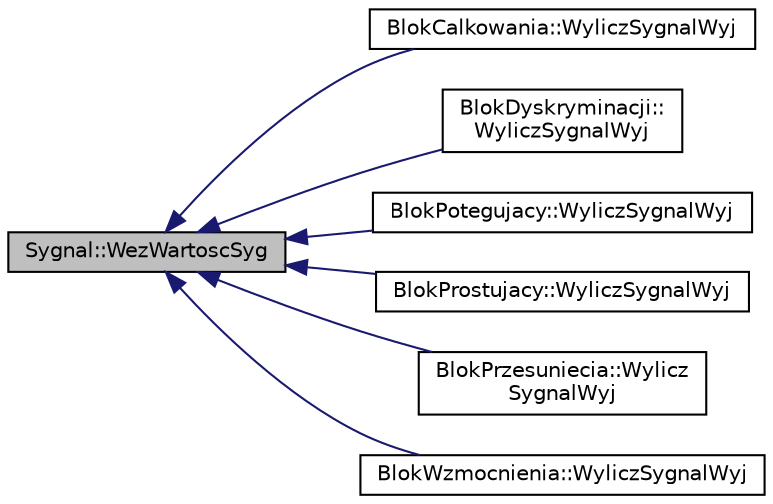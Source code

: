 digraph "Sygnal::WezWartoscSyg"
{
  edge [fontname="Helvetica",fontsize="10",labelfontname="Helvetica",labelfontsize="10"];
  node [fontname="Helvetica",fontsize="10",shape=record];
  rankdir="LR";
  Node1 [label="Sygnal::WezWartoscSyg",height=0.2,width=0.4,color="black", fillcolor="grey75", style="filled" fontcolor="black"];
  Node1 -> Node2 [dir="back",color="midnightblue",fontsize="10",style="solid",fontname="Helvetica"];
  Node2 [label="BlokCalkowania::WyliczSygnalWyj",height=0.2,width=0.4,color="black", fillcolor="white", style="filled",URL="$class_blok_calkowania.html#a3efb05ae0d12b692ba92446e16cfdce8",tooltip="Wylicza wartość sygnału wyjściowego. "];
  Node1 -> Node3 [dir="back",color="midnightblue",fontsize="10",style="solid",fontname="Helvetica"];
  Node3 [label="BlokDyskryminacji::\lWyliczSygnalWyj",height=0.2,width=0.4,color="black", fillcolor="white", style="filled",URL="$class_blok_dyskryminacji.html#a80427257e9ddf17c31f2c61cf29364bf",tooltip="Wylicza wartość sygnału wyjściowego. "];
  Node1 -> Node4 [dir="back",color="midnightblue",fontsize="10",style="solid",fontname="Helvetica"];
  Node4 [label="BlokPotegujacy::WyliczSygnalWyj",height=0.2,width=0.4,color="black", fillcolor="white", style="filled",URL="$class_blok_potegujacy.html#acc2908c2f2545d249397f223f9d254d5",tooltip="Wylicza wartość sygnału wyjściowego. "];
  Node1 -> Node5 [dir="back",color="midnightblue",fontsize="10",style="solid",fontname="Helvetica"];
  Node5 [label="BlokProstujacy::WyliczSygnalWyj",height=0.2,width=0.4,color="black", fillcolor="white", style="filled",URL="$class_blok_prostujacy.html#abf5c8bee62a8da13c252167e94b8d55a",tooltip="Wylicza wartość sygnału wyjściowego. "];
  Node1 -> Node6 [dir="back",color="midnightblue",fontsize="10",style="solid",fontname="Helvetica"];
  Node6 [label="BlokPrzesuniecia::Wylicz\lSygnalWyj",height=0.2,width=0.4,color="black", fillcolor="white", style="filled",URL="$class_blok_przesuniecia.html#a5f58fe42cbaeb5b214d92226fe47df91",tooltip="Wylicza wartość sygnału wyjściowego. "];
  Node1 -> Node7 [dir="back",color="midnightblue",fontsize="10",style="solid",fontname="Helvetica"];
  Node7 [label="BlokWzmocnienia::WyliczSygnalWyj",height=0.2,width=0.4,color="black", fillcolor="white", style="filled",URL="$class_blok_wzmocnienia.html#a874fbfb999b822d626056300d617298e",tooltip="Wylicza wartość sygnału wyjściowego. "];
}
